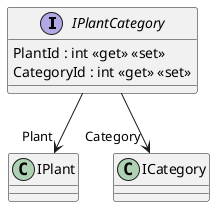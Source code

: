 @startuml
interface IPlantCategory {
    PlantId : int <<get>> <<set>>
    CategoryId : int <<get>> <<set>>
}
IPlantCategory --> "Plant" IPlant
IPlantCategory --> "Category" ICategory
@enduml
